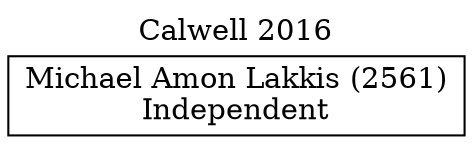 // House preference flow
digraph "Michael Amon Lakkis (2561)_Calwell_2016" {
	graph [label="Calwell 2016" labelloc=t mclimit=10]
	node [shape=box]
	"Michael Amon Lakkis (2561)" [label="Michael Amon Lakkis (2561)
Independent"]
}
